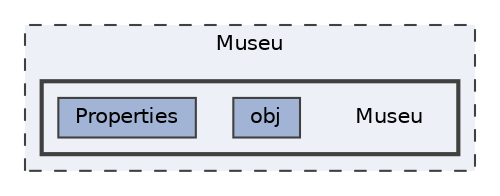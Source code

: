 digraph "Museu/Museu"
{
 // LATEX_PDF_SIZE
  bgcolor="transparent";
  edge [fontname=Helvetica,fontsize=10,labelfontname=Helvetica,labelfontsize=10];
  node [fontname=Helvetica,fontsize=10,shape=box,height=0.2,width=0.4];
  compound=true
  subgraph clusterdir_b3f9f405287b382f5bbb59a78ba688aa {
    graph [ bgcolor="#edf0f7", pencolor="grey25", label="Museu", fontname=Helvetica,fontsize=10 style="filled,dashed", URL="dir_b3f9f405287b382f5bbb59a78ba688aa.html",tooltip=""]
  subgraph clusterdir_1c63675370329a8b699b7666e880a5b3 {
    graph [ bgcolor="#edf0f7", pencolor="grey25", label="", fontname=Helvetica,fontsize=10 style="filled,bold", URL="dir_1c63675370329a8b699b7666e880a5b3.html",tooltip=""]
    dir_1c63675370329a8b699b7666e880a5b3 [shape=plaintext, label="Museu"];
  dir_f040e82743baf99b7564433c793d1789 [label="obj", fillcolor="#a2b4d6", color="grey25", style="filled", URL="dir_f040e82743baf99b7564433c793d1789.html",tooltip=""];
  dir_a3f3247ab9970a6c86427ac2784b9c2a [label="Properties", fillcolor="#a2b4d6", color="grey25", style="filled", URL="dir_a3f3247ab9970a6c86427ac2784b9c2a.html",tooltip=""];
  }
  }
}
